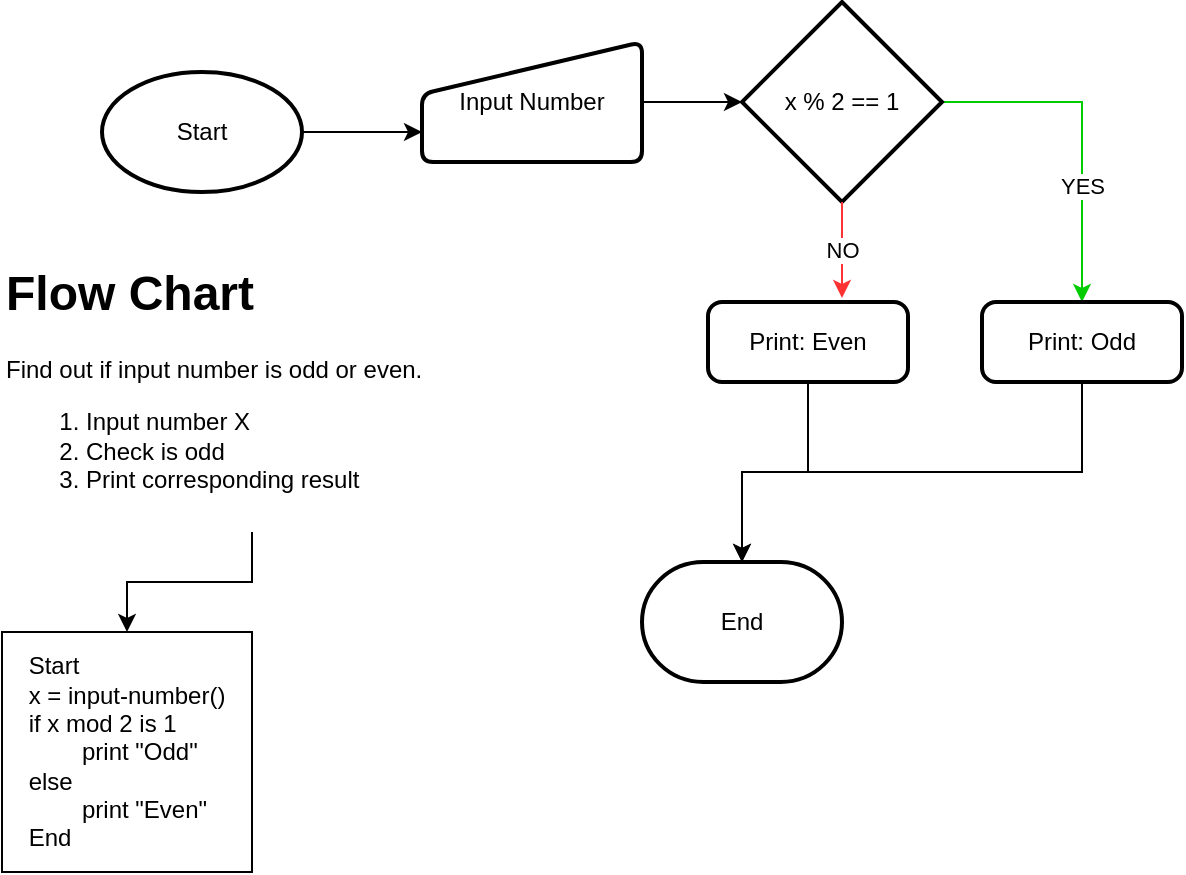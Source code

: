 <mxfile>
    <diagram id="i0HOgtpnsO_gWIlQ2Yp_" name="Flow Chart">
        <mxGraphModel dx="799" dy="458" grid="1" gridSize="10" guides="1" tooltips="1" connect="1" arrows="1" fold="1" page="1" pageScale="1" pageWidth="827" pageHeight="1169" math="0" shadow="0">
            <root>
                <mxCell id="0"/>
                <mxCell id="1" parent="0"/>
                <mxCell id="43" value="" style="edgeStyle=orthogonalEdgeStyle;rounded=0;orthogonalLoop=1;jettySize=auto;html=1;" edge="1" parent="1" source="44" target="57">
                    <mxGeometry relative="1" as="geometry"/>
                </mxCell>
                <mxCell id="44" value="&lt;h1 style=&quot;margin-top: 0px;&quot;&gt;Flow Chart&lt;/h1&gt;&lt;p&gt;Find out if input number is odd or even.&lt;/p&gt;&lt;p&gt;&lt;/p&gt;&lt;ol&gt;&lt;li&gt;Input number X&lt;/li&gt;&lt;li&gt;Check is odd&lt;/li&gt;&lt;li&gt;Print corresponding result&lt;/li&gt;&lt;/ol&gt;&lt;p&gt;&lt;/p&gt;" style="text;html=1;whiteSpace=wrap;overflow=hidden;rounded=0;" vertex="1" parent="1">
                    <mxGeometry x="50" y="150" width="250" height="140" as="geometry"/>
                </mxCell>
                <mxCell id="45" style="edgeStyle=orthogonalEdgeStyle;rounded=0;orthogonalLoop=1;jettySize=auto;html=1;entryX=0;entryY=0.75;entryDx=0;entryDy=0;" edge="1" parent="1" source="46" target="51">
                    <mxGeometry relative="1" as="geometry"/>
                </mxCell>
                <mxCell id="46" value="Start" style="strokeWidth=2;html=1;shape=mxgraph.flowchart.start_1;whiteSpace=wrap;" vertex="1" parent="1">
                    <mxGeometry x="100" y="60" width="100" height="60" as="geometry"/>
                </mxCell>
                <mxCell id="47" value="Print: Even" style="rounded=1;whiteSpace=wrap;html=1;absoluteArcSize=1;arcSize=14;strokeWidth=2;" vertex="1" parent="1">
                    <mxGeometry x="403" y="175" width="100" height="40" as="geometry"/>
                </mxCell>
                <mxCell id="48" value="YES" style="edgeStyle=orthogonalEdgeStyle;rounded=0;orthogonalLoop=1;jettySize=auto;html=1;entryX=0.5;entryY=0;entryDx=0;entryDy=0;strokeColor=#00CC00;" edge="1" parent="1" source="49" target="54">
                    <mxGeometry x="0.31" relative="1" as="geometry">
                        <mxPoint as="offset"/>
                    </mxGeometry>
                </mxCell>
                <mxCell id="49" value="x % 2 == 1" style="strokeWidth=2;html=1;shape=mxgraph.flowchart.decision;whiteSpace=wrap;" vertex="1" parent="1">
                    <mxGeometry x="420" y="25" width="100" height="100" as="geometry"/>
                </mxCell>
                <mxCell id="50" style="edgeStyle=orthogonalEdgeStyle;rounded=0;orthogonalLoop=1;jettySize=auto;html=1;entryX=0;entryY=0.5;entryDx=0;entryDy=0;entryPerimeter=0;" edge="1" parent="1" source="51" target="49">
                    <mxGeometry relative="1" as="geometry">
                        <mxPoint x="380" y="80" as="targetPoint"/>
                    </mxGeometry>
                </mxCell>
                <mxCell id="51" value="Input Number" style="html=1;strokeWidth=2;shape=manualInput;whiteSpace=wrap;rounded=1;size=26;arcSize=11;" vertex="1" parent="1">
                    <mxGeometry x="260" y="45" width="110" height="60" as="geometry"/>
                </mxCell>
                <mxCell id="52" value="End" style="strokeWidth=2;html=1;shape=mxgraph.flowchart.terminator;whiteSpace=wrap;" vertex="1" parent="1">
                    <mxGeometry x="370" y="305" width="100" height="60" as="geometry"/>
                </mxCell>
                <mxCell id="53" style="edgeStyle=orthogonalEdgeStyle;rounded=0;orthogonalLoop=1;jettySize=auto;html=1;exitX=0.5;exitY=1;exitDx=0;exitDy=0;entryX=0.5;entryY=0;entryDx=0;entryDy=0;entryPerimeter=0;" edge="1" parent="1" source="54" target="52">
                    <mxGeometry relative="1" as="geometry">
                        <mxPoint x="420" y="230" as="targetPoint"/>
                    </mxGeometry>
                </mxCell>
                <mxCell id="54" value="Print: Odd" style="rounded=1;whiteSpace=wrap;html=1;absoluteArcSize=1;arcSize=14;strokeWidth=2;" vertex="1" parent="1">
                    <mxGeometry x="540" y="175" width="100" height="40" as="geometry"/>
                </mxCell>
                <mxCell id="55" style="edgeStyle=orthogonalEdgeStyle;rounded=0;orthogonalLoop=1;jettySize=auto;html=1;entryX=0.5;entryY=0;entryDx=0;entryDy=0;entryPerimeter=0;" edge="1" parent="1" source="47" target="52">
                    <mxGeometry relative="1" as="geometry"/>
                </mxCell>
                <mxCell id="56" value="NO" style="edgeStyle=orthogonalEdgeStyle;rounded=0;orthogonalLoop=1;jettySize=auto;html=1;exitX=0.5;exitY=1;exitDx=0;exitDy=0;exitPerimeter=0;entryX=0.67;entryY=-0.05;entryDx=0;entryDy=0;entryPerimeter=0;strokeColor=#FF3333;" edge="1" parent="1" source="49" target="47">
                    <mxGeometry relative="1" as="geometry"/>
                </mxCell>
                <mxCell id="57" value="&lt;div style=&quot;text-align: left;&quot;&gt;Start&lt;/div&gt;&lt;div style=&quot;text-align: left;&quot;&gt;x = input-number()&lt;/div&gt;&lt;div style=&quot;text-align: left;&quot;&gt;if x mod 2 is 1&amp;nbsp;&lt;/div&gt;&lt;div style=&quot;text-align: left;&quot;&gt;&lt;span style=&quot;white-space: pre;&quot;&gt;&#x9;&lt;/span&gt;print &quot;Odd&quot;&lt;br&gt;&lt;/div&gt;&lt;div style=&quot;text-align: left;&quot;&gt;else&lt;/div&gt;&lt;div style=&quot;text-align: left;&quot;&gt;&lt;span style=&quot;white-space: pre;&quot;&gt;&#x9;&lt;/span&gt;print &quot;Even&quot;&lt;br&gt;&lt;/div&gt;&lt;div style=&quot;text-align: left;&quot;&gt;End&lt;/div&gt;" style="whiteSpace=wrap;html=1;" vertex="1" parent="1">
                    <mxGeometry x="50" y="340" width="125" height="120" as="geometry"/>
                </mxCell>
            </root>
        </mxGraphModel>
    </diagram>
</mxfile>